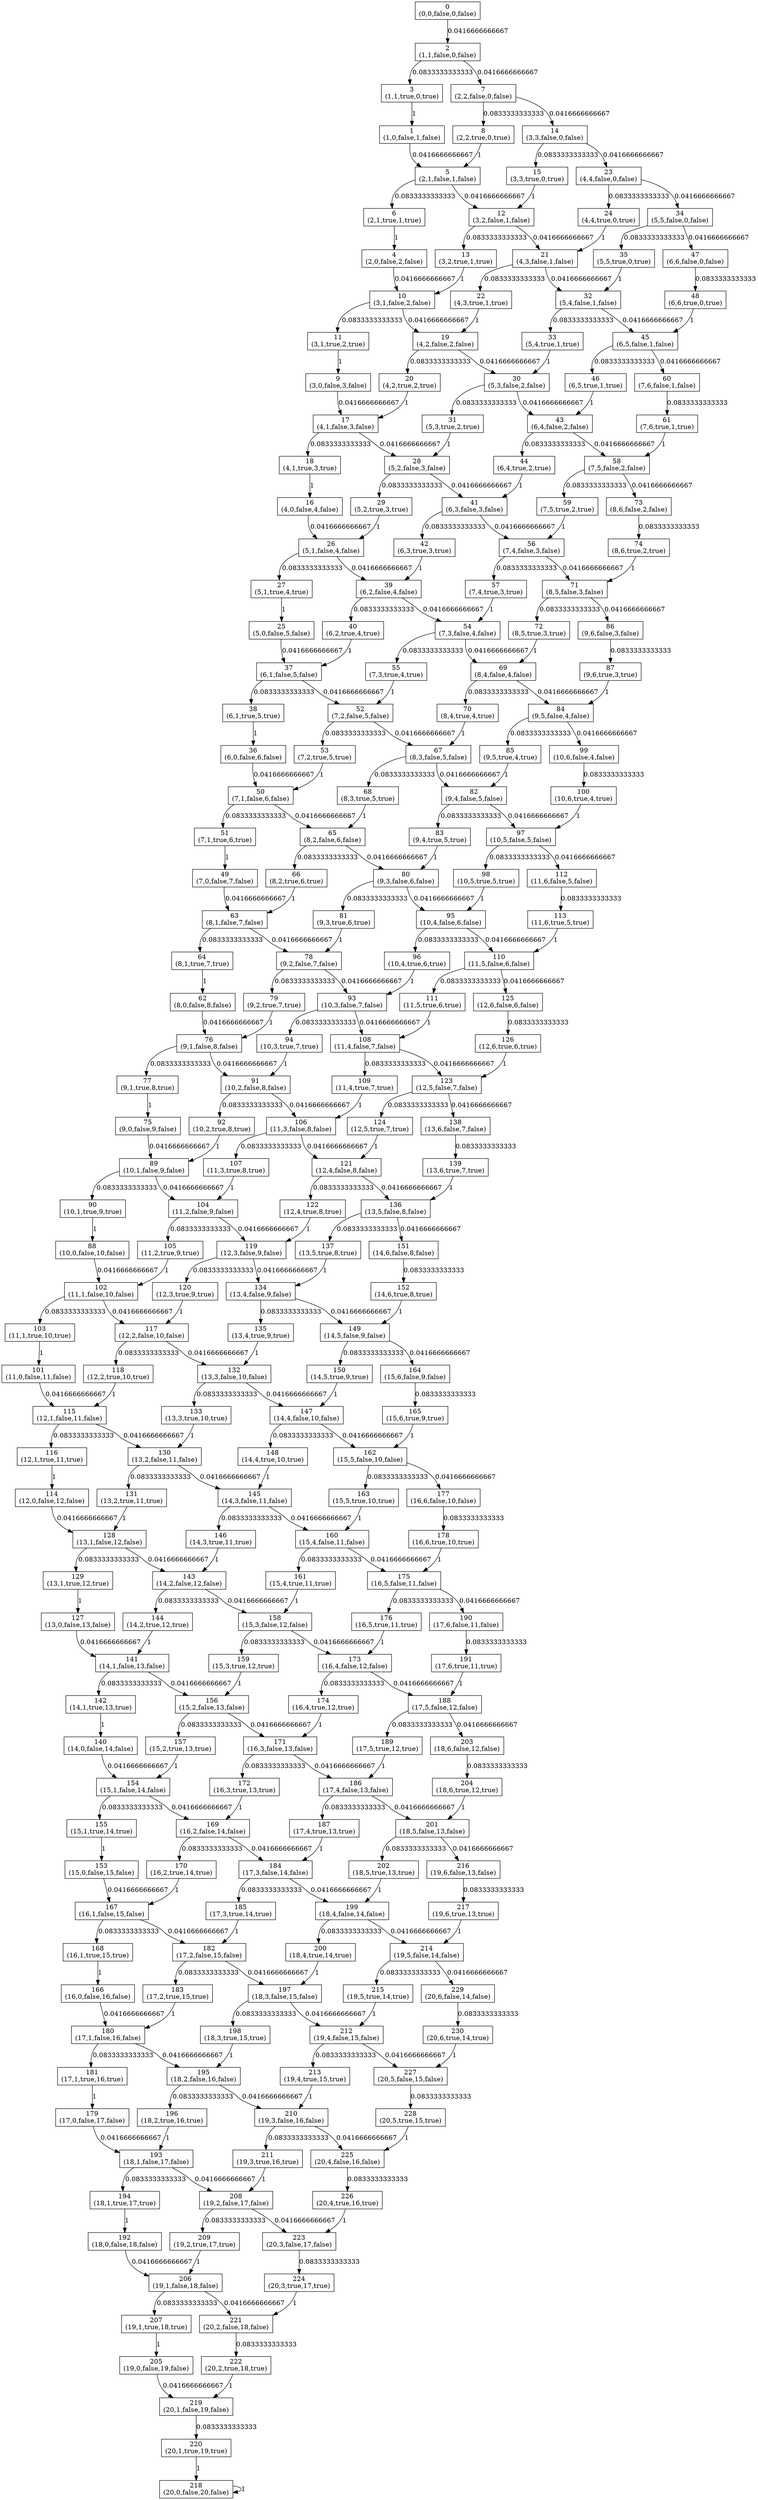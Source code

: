 digraph R {
node [shape=box];
0 -> 2 [ label="0.0416666666667" ];
1 -> 5 [ label="0.0416666666667" ];
2 -> 3 [ label="0.0833333333333" ];
2 -> 7 [ label="0.0416666666667" ];
3 -> 1 [ label="1" ];
4 -> 10 [ label="0.0416666666667" ];
5 -> 6 [ label="0.0833333333333" ];
5 -> 12 [ label="0.0416666666667" ];
6 -> 4 [ label="1" ];
7 -> 8 [ label="0.0833333333333" ];
7 -> 14 [ label="0.0416666666667" ];
8 -> 5 [ label="1" ];
9 -> 17 [ label="0.0416666666667" ];
10 -> 11 [ label="0.0833333333333" ];
10 -> 19 [ label="0.0416666666667" ];
11 -> 9 [ label="1" ];
12 -> 13 [ label="0.0833333333333" ];
12 -> 21 [ label="0.0416666666667" ];
13 -> 10 [ label="1" ];
14 -> 15 [ label="0.0833333333333" ];
14 -> 23 [ label="0.0416666666667" ];
15 -> 12 [ label="1" ];
16 -> 26 [ label="0.0416666666667" ];
17 -> 18 [ label="0.0833333333333" ];
17 -> 28 [ label="0.0416666666667" ];
18 -> 16 [ label="1" ];
19 -> 20 [ label="0.0833333333333" ];
19 -> 30 [ label="0.0416666666667" ];
20 -> 17 [ label="1" ];
21 -> 22 [ label="0.0833333333333" ];
21 -> 32 [ label="0.0416666666667" ];
22 -> 19 [ label="1" ];
23 -> 24 [ label="0.0833333333333" ];
23 -> 34 [ label="0.0416666666667" ];
24 -> 21 [ label="1" ];
25 -> 37 [ label="0.0416666666667" ];
26 -> 27 [ label="0.0833333333333" ];
26 -> 39 [ label="0.0416666666667" ];
27 -> 25 [ label="1" ];
28 -> 29 [ label="0.0833333333333" ];
28 -> 41 [ label="0.0416666666667" ];
29 -> 26 [ label="1" ];
30 -> 31 [ label="0.0833333333333" ];
30 -> 43 [ label="0.0416666666667" ];
31 -> 28 [ label="1" ];
32 -> 33 [ label="0.0833333333333" ];
32 -> 45 [ label="0.0416666666667" ];
33 -> 30 [ label="1" ];
34 -> 35 [ label="0.0833333333333" ];
34 -> 47 [ label="0.0416666666667" ];
35 -> 32 [ label="1" ];
36 -> 50 [ label="0.0416666666667" ];
37 -> 38 [ label="0.0833333333333" ];
37 -> 52 [ label="0.0416666666667" ];
38 -> 36 [ label="1" ];
39 -> 40 [ label="0.0833333333333" ];
39 -> 54 [ label="0.0416666666667" ];
40 -> 37 [ label="1" ];
41 -> 42 [ label="0.0833333333333" ];
41 -> 56 [ label="0.0416666666667" ];
42 -> 39 [ label="1" ];
43 -> 44 [ label="0.0833333333333" ];
43 -> 58 [ label="0.0416666666667" ];
44 -> 41 [ label="1" ];
45 -> 46 [ label="0.0833333333333" ];
45 -> 60 [ label="0.0416666666667" ];
46 -> 43 [ label="1" ];
47 -> 48 [ label="0.0833333333333" ];
48 -> 45 [ label="1" ];
49 -> 63 [ label="0.0416666666667" ];
50 -> 51 [ label="0.0833333333333" ];
50 -> 65 [ label="0.0416666666667" ];
51 -> 49 [ label="1" ];
52 -> 53 [ label="0.0833333333333" ];
52 -> 67 [ label="0.0416666666667" ];
53 -> 50 [ label="1" ];
54 -> 55 [ label="0.0833333333333" ];
54 -> 69 [ label="0.0416666666667" ];
55 -> 52 [ label="1" ];
56 -> 57 [ label="0.0833333333333" ];
56 -> 71 [ label="0.0416666666667" ];
57 -> 54 [ label="1" ];
58 -> 59 [ label="0.0833333333333" ];
58 -> 73 [ label="0.0416666666667" ];
59 -> 56 [ label="1" ];
60 -> 61 [ label="0.0833333333333" ];
61 -> 58 [ label="1" ];
62 -> 76 [ label="0.0416666666667" ];
63 -> 64 [ label="0.0833333333333" ];
63 -> 78 [ label="0.0416666666667" ];
64 -> 62 [ label="1" ];
65 -> 66 [ label="0.0833333333333" ];
65 -> 80 [ label="0.0416666666667" ];
66 -> 63 [ label="1" ];
67 -> 68 [ label="0.0833333333333" ];
67 -> 82 [ label="0.0416666666667" ];
68 -> 65 [ label="1" ];
69 -> 70 [ label="0.0833333333333" ];
69 -> 84 [ label="0.0416666666667" ];
70 -> 67 [ label="1" ];
71 -> 72 [ label="0.0833333333333" ];
71 -> 86 [ label="0.0416666666667" ];
72 -> 69 [ label="1" ];
73 -> 74 [ label="0.0833333333333" ];
74 -> 71 [ label="1" ];
75 -> 89 [ label="0.0416666666667" ];
76 -> 77 [ label="0.0833333333333" ];
76 -> 91 [ label="0.0416666666667" ];
77 -> 75 [ label="1" ];
78 -> 79 [ label="0.0833333333333" ];
78 -> 93 [ label="0.0416666666667" ];
79 -> 76 [ label="1" ];
80 -> 81 [ label="0.0833333333333" ];
80 -> 95 [ label="0.0416666666667" ];
81 -> 78 [ label="1" ];
82 -> 83 [ label="0.0833333333333" ];
82 -> 97 [ label="0.0416666666667" ];
83 -> 80 [ label="1" ];
84 -> 85 [ label="0.0833333333333" ];
84 -> 99 [ label="0.0416666666667" ];
85 -> 82 [ label="1" ];
86 -> 87 [ label="0.0833333333333" ];
87 -> 84 [ label="1" ];
88 -> 102 [ label="0.0416666666667" ];
89 -> 90 [ label="0.0833333333333" ];
89 -> 104 [ label="0.0416666666667" ];
90 -> 88 [ label="1" ];
91 -> 92 [ label="0.0833333333333" ];
91 -> 106 [ label="0.0416666666667" ];
92 -> 89 [ label="1" ];
93 -> 94 [ label="0.0833333333333" ];
93 -> 108 [ label="0.0416666666667" ];
94 -> 91 [ label="1" ];
95 -> 96 [ label="0.0833333333333" ];
95 -> 110 [ label="0.0416666666667" ];
96 -> 93 [ label="1" ];
97 -> 98 [ label="0.0833333333333" ];
97 -> 112 [ label="0.0416666666667" ];
98 -> 95 [ label="1" ];
99 -> 100 [ label="0.0833333333333" ];
100 -> 97 [ label="1" ];
101 -> 115 [ label="0.0416666666667" ];
102 -> 103 [ label="0.0833333333333" ];
102 -> 117 [ label="0.0416666666667" ];
103 -> 101 [ label="1" ];
104 -> 105 [ label="0.0833333333333" ];
104 -> 119 [ label="0.0416666666667" ];
105 -> 102 [ label="1" ];
106 -> 107 [ label="0.0833333333333" ];
106 -> 121 [ label="0.0416666666667" ];
107 -> 104 [ label="1" ];
108 -> 109 [ label="0.0833333333333" ];
108 -> 123 [ label="0.0416666666667" ];
109 -> 106 [ label="1" ];
110 -> 111 [ label="0.0833333333333" ];
110 -> 125 [ label="0.0416666666667" ];
111 -> 108 [ label="1" ];
112 -> 113 [ label="0.0833333333333" ];
113 -> 110 [ label="1" ];
114 -> 128 [ label="0.0416666666667" ];
115 -> 116 [ label="0.0833333333333" ];
115 -> 130 [ label="0.0416666666667" ];
116 -> 114 [ label="1" ];
117 -> 118 [ label="0.0833333333333" ];
117 -> 132 [ label="0.0416666666667" ];
118 -> 115 [ label="1" ];
119 -> 120 [ label="0.0833333333333" ];
119 -> 134 [ label="0.0416666666667" ];
120 -> 117 [ label="1" ];
121 -> 122 [ label="0.0833333333333" ];
121 -> 136 [ label="0.0416666666667" ];
122 -> 119 [ label="1" ];
123 -> 124 [ label="0.0833333333333" ];
123 -> 138 [ label="0.0416666666667" ];
124 -> 121 [ label="1" ];
125 -> 126 [ label="0.0833333333333" ];
126 -> 123 [ label="1" ];
127 -> 141 [ label="0.0416666666667" ];
128 -> 129 [ label="0.0833333333333" ];
128 -> 143 [ label="0.0416666666667" ];
129 -> 127 [ label="1" ];
130 -> 131 [ label="0.0833333333333" ];
130 -> 145 [ label="0.0416666666667" ];
131 -> 128 [ label="1" ];
132 -> 133 [ label="0.0833333333333" ];
132 -> 147 [ label="0.0416666666667" ];
133 -> 130 [ label="1" ];
134 -> 135 [ label="0.0833333333333" ];
134 -> 149 [ label="0.0416666666667" ];
135 -> 132 [ label="1" ];
136 -> 137 [ label="0.0833333333333" ];
136 -> 151 [ label="0.0416666666667" ];
137 -> 134 [ label="1" ];
138 -> 139 [ label="0.0833333333333" ];
139 -> 136 [ label="1" ];
140 -> 154 [ label="0.0416666666667" ];
141 -> 142 [ label="0.0833333333333" ];
141 -> 156 [ label="0.0416666666667" ];
142 -> 140 [ label="1" ];
143 -> 144 [ label="0.0833333333333" ];
143 -> 158 [ label="0.0416666666667" ];
144 -> 141 [ label="1" ];
145 -> 146 [ label="0.0833333333333" ];
145 -> 160 [ label="0.0416666666667" ];
146 -> 143 [ label="1" ];
147 -> 148 [ label="0.0833333333333" ];
147 -> 162 [ label="0.0416666666667" ];
148 -> 145 [ label="1" ];
149 -> 150 [ label="0.0833333333333" ];
149 -> 164 [ label="0.0416666666667" ];
150 -> 147 [ label="1" ];
151 -> 152 [ label="0.0833333333333" ];
152 -> 149 [ label="1" ];
153 -> 167 [ label="0.0416666666667" ];
154 -> 155 [ label="0.0833333333333" ];
154 -> 169 [ label="0.0416666666667" ];
155 -> 153 [ label="1" ];
156 -> 157 [ label="0.0833333333333" ];
156 -> 171 [ label="0.0416666666667" ];
157 -> 154 [ label="1" ];
158 -> 159 [ label="0.0833333333333" ];
158 -> 173 [ label="0.0416666666667" ];
159 -> 156 [ label="1" ];
160 -> 161 [ label="0.0833333333333" ];
160 -> 175 [ label="0.0416666666667" ];
161 -> 158 [ label="1" ];
162 -> 163 [ label="0.0833333333333" ];
162 -> 177 [ label="0.0416666666667" ];
163 -> 160 [ label="1" ];
164 -> 165 [ label="0.0833333333333" ];
165 -> 162 [ label="1" ];
166 -> 180 [ label="0.0416666666667" ];
167 -> 168 [ label="0.0833333333333" ];
167 -> 182 [ label="0.0416666666667" ];
168 -> 166 [ label="1" ];
169 -> 170 [ label="0.0833333333333" ];
169 -> 184 [ label="0.0416666666667" ];
170 -> 167 [ label="1" ];
171 -> 172 [ label="0.0833333333333" ];
171 -> 186 [ label="0.0416666666667" ];
172 -> 169 [ label="1" ];
173 -> 174 [ label="0.0833333333333" ];
173 -> 188 [ label="0.0416666666667" ];
174 -> 171 [ label="1" ];
175 -> 176 [ label="0.0833333333333" ];
175 -> 190 [ label="0.0416666666667" ];
176 -> 173 [ label="1" ];
177 -> 178 [ label="0.0833333333333" ];
178 -> 175 [ label="1" ];
179 -> 193 [ label="0.0416666666667" ];
180 -> 181 [ label="0.0833333333333" ];
180 -> 195 [ label="0.0416666666667" ];
181 -> 179 [ label="1" ];
182 -> 183 [ label="0.0833333333333" ];
182 -> 197 [ label="0.0416666666667" ];
183 -> 180 [ label="1" ];
184 -> 185 [ label="0.0833333333333" ];
184 -> 199 [ label="0.0416666666667" ];
185 -> 182 [ label="1" ];
186 -> 187 [ label="0.0833333333333" ];
186 -> 201 [ label="0.0416666666667" ];
187 -> 184 [ label="1" ];
188 -> 189 [ label="0.0833333333333" ];
188 -> 203 [ label="0.0416666666667" ];
189 -> 186 [ label="1" ];
190 -> 191 [ label="0.0833333333333" ];
191 -> 188 [ label="1" ];
192 -> 206 [ label="0.0416666666667" ];
193 -> 194 [ label="0.0833333333333" ];
193 -> 208 [ label="0.0416666666667" ];
194 -> 192 [ label="1" ];
195 -> 196 [ label="0.0833333333333" ];
195 -> 210 [ label="0.0416666666667" ];
196 -> 193 [ label="1" ];
197 -> 198 [ label="0.0833333333333" ];
197 -> 212 [ label="0.0416666666667" ];
198 -> 195 [ label="1" ];
199 -> 200 [ label="0.0833333333333" ];
199 -> 214 [ label="0.0416666666667" ];
200 -> 197 [ label="1" ];
201 -> 202 [ label="0.0833333333333" ];
201 -> 216 [ label="0.0416666666667" ];
202 -> 199 [ label="1" ];
203 -> 204 [ label="0.0833333333333" ];
204 -> 201 [ label="1" ];
205 -> 219 [ label="0.0416666666667" ];
206 -> 207 [ label="0.0833333333333" ];
206 -> 221 [ label="0.0416666666667" ];
207 -> 205 [ label="1" ];
208 -> 209 [ label="0.0833333333333" ];
208 -> 223 [ label="0.0416666666667" ];
209 -> 206 [ label="1" ];
210 -> 211 [ label="0.0833333333333" ];
210 -> 225 [ label="0.0416666666667" ];
211 -> 208 [ label="1" ];
212 -> 213 [ label="0.0833333333333" ];
212 -> 227 [ label="0.0416666666667" ];
213 -> 210 [ label="1" ];
214 -> 215 [ label="0.0833333333333" ];
214 -> 229 [ label="0.0416666666667" ];
215 -> 212 [ label="1" ];
216 -> 217 [ label="0.0833333333333" ];
217 -> 214 [ label="1" ];
218 -> 218 [ label="1" ];
219 -> 220 [ label="0.0833333333333" ];
220 -> 218 [ label="1" ];
221 -> 222 [ label="0.0833333333333" ];
222 -> 219 [ label="1" ];
223 -> 224 [ label="0.0833333333333" ];
224 -> 221 [ label="1" ];
225 -> 226 [ label="0.0833333333333" ];
226 -> 223 [ label="1" ];
227 -> 228 [ label="0.0833333333333" ];
228 -> 225 [ label="1" ];
229 -> 230 [ label="0.0833333333333" ];
230 -> 227 [ label="1" ];
0 [label="0\n(0,0,false,0,false)"];
1 [label="1\n(1,0,false,1,false)"];
2 [label="2\n(1,1,false,0,false)"];
3 [label="3\n(1,1,true,0,true)"];
4 [label="4\n(2,0,false,2,false)"];
5 [label="5\n(2,1,false,1,false)"];
6 [label="6\n(2,1,true,1,true)"];
7 [label="7\n(2,2,false,0,false)"];
8 [label="8\n(2,2,true,0,true)"];
9 [label="9\n(3,0,false,3,false)"];
10 [label="10\n(3,1,false,2,false)"];
11 [label="11\n(3,1,true,2,true)"];
12 [label="12\n(3,2,false,1,false)"];
13 [label="13\n(3,2,true,1,true)"];
14 [label="14\n(3,3,false,0,false)"];
15 [label="15\n(3,3,true,0,true)"];
16 [label="16\n(4,0,false,4,false)"];
17 [label="17\n(4,1,false,3,false)"];
18 [label="18\n(4,1,true,3,true)"];
19 [label="19\n(4,2,false,2,false)"];
20 [label="20\n(4,2,true,2,true)"];
21 [label="21\n(4,3,false,1,false)"];
22 [label="22\n(4,3,true,1,true)"];
23 [label="23\n(4,4,false,0,false)"];
24 [label="24\n(4,4,true,0,true)"];
25 [label="25\n(5,0,false,5,false)"];
26 [label="26\n(5,1,false,4,false)"];
27 [label="27\n(5,1,true,4,true)"];
28 [label="28\n(5,2,false,3,false)"];
29 [label="29\n(5,2,true,3,true)"];
30 [label="30\n(5,3,false,2,false)"];
31 [label="31\n(5,3,true,2,true)"];
32 [label="32\n(5,4,false,1,false)"];
33 [label="33\n(5,4,true,1,true)"];
34 [label="34\n(5,5,false,0,false)"];
35 [label="35\n(5,5,true,0,true)"];
36 [label="36\n(6,0,false,6,false)"];
37 [label="37\n(6,1,false,5,false)"];
38 [label="38\n(6,1,true,5,true)"];
39 [label="39\n(6,2,false,4,false)"];
40 [label="40\n(6,2,true,4,true)"];
41 [label="41\n(6,3,false,3,false)"];
42 [label="42\n(6,3,true,3,true)"];
43 [label="43\n(6,4,false,2,false)"];
44 [label="44\n(6,4,true,2,true)"];
45 [label="45\n(6,5,false,1,false)"];
46 [label="46\n(6,5,true,1,true)"];
47 [label="47\n(6,6,false,0,false)"];
48 [label="48\n(6,6,true,0,true)"];
49 [label="49\n(7,0,false,7,false)"];
50 [label="50\n(7,1,false,6,false)"];
51 [label="51\n(7,1,true,6,true)"];
52 [label="52\n(7,2,false,5,false)"];
53 [label="53\n(7,2,true,5,true)"];
54 [label="54\n(7,3,false,4,false)"];
55 [label="55\n(7,3,true,4,true)"];
56 [label="56\n(7,4,false,3,false)"];
57 [label="57\n(7,4,true,3,true)"];
58 [label="58\n(7,5,false,2,false)"];
59 [label="59\n(7,5,true,2,true)"];
60 [label="60\n(7,6,false,1,false)"];
61 [label="61\n(7,6,true,1,true)"];
62 [label="62\n(8,0,false,8,false)"];
63 [label="63\n(8,1,false,7,false)"];
64 [label="64\n(8,1,true,7,true)"];
65 [label="65\n(8,2,false,6,false)"];
66 [label="66\n(8,2,true,6,true)"];
67 [label="67\n(8,3,false,5,false)"];
68 [label="68\n(8,3,true,5,true)"];
69 [label="69\n(8,4,false,4,false)"];
70 [label="70\n(8,4,true,4,true)"];
71 [label="71\n(8,5,false,3,false)"];
72 [label="72\n(8,5,true,3,true)"];
73 [label="73\n(8,6,false,2,false)"];
74 [label="74\n(8,6,true,2,true)"];
75 [label="75\n(9,0,false,9,false)"];
76 [label="76\n(9,1,false,8,false)"];
77 [label="77\n(9,1,true,8,true)"];
78 [label="78\n(9,2,false,7,false)"];
79 [label="79\n(9,2,true,7,true)"];
80 [label="80\n(9,3,false,6,false)"];
81 [label="81\n(9,3,true,6,true)"];
82 [label="82\n(9,4,false,5,false)"];
83 [label="83\n(9,4,true,5,true)"];
84 [label="84\n(9,5,false,4,false)"];
85 [label="85\n(9,5,true,4,true)"];
86 [label="86\n(9,6,false,3,false)"];
87 [label="87\n(9,6,true,3,true)"];
88 [label="88\n(10,0,false,10,false)"];
89 [label="89\n(10,1,false,9,false)"];
90 [label="90\n(10,1,true,9,true)"];
91 [label="91\n(10,2,false,8,false)"];
92 [label="92\n(10,2,true,8,true)"];
93 [label="93\n(10,3,false,7,false)"];
94 [label="94\n(10,3,true,7,true)"];
95 [label="95\n(10,4,false,6,false)"];
96 [label="96\n(10,4,true,6,true)"];
97 [label="97\n(10,5,false,5,false)"];
98 [label="98\n(10,5,true,5,true)"];
99 [label="99\n(10,6,false,4,false)"];
100 [label="100\n(10,6,true,4,true)"];
101 [label="101\n(11,0,false,11,false)"];
102 [label="102\n(11,1,false,10,false)"];
103 [label="103\n(11,1,true,10,true)"];
104 [label="104\n(11,2,false,9,false)"];
105 [label="105\n(11,2,true,9,true)"];
106 [label="106\n(11,3,false,8,false)"];
107 [label="107\n(11,3,true,8,true)"];
108 [label="108\n(11,4,false,7,false)"];
109 [label="109\n(11,4,true,7,true)"];
110 [label="110\n(11,5,false,6,false)"];
111 [label="111\n(11,5,true,6,true)"];
112 [label="112\n(11,6,false,5,false)"];
113 [label="113\n(11,6,true,5,true)"];
114 [label="114\n(12,0,false,12,false)"];
115 [label="115\n(12,1,false,11,false)"];
116 [label="116\n(12,1,true,11,true)"];
117 [label="117\n(12,2,false,10,false)"];
118 [label="118\n(12,2,true,10,true)"];
119 [label="119\n(12,3,false,9,false)"];
120 [label="120\n(12,3,true,9,true)"];
121 [label="121\n(12,4,false,8,false)"];
122 [label="122\n(12,4,true,8,true)"];
123 [label="123\n(12,5,false,7,false)"];
124 [label="124\n(12,5,true,7,true)"];
125 [label="125\n(12,6,false,6,false)"];
126 [label="126\n(12,6,true,6,true)"];
127 [label="127\n(13,0,false,13,false)"];
128 [label="128\n(13,1,false,12,false)"];
129 [label="129\n(13,1,true,12,true)"];
130 [label="130\n(13,2,false,11,false)"];
131 [label="131\n(13,2,true,11,true)"];
132 [label="132\n(13,3,false,10,false)"];
133 [label="133\n(13,3,true,10,true)"];
134 [label="134\n(13,4,false,9,false)"];
135 [label="135\n(13,4,true,9,true)"];
136 [label="136\n(13,5,false,8,false)"];
137 [label="137\n(13,5,true,8,true)"];
138 [label="138\n(13,6,false,7,false)"];
139 [label="139\n(13,6,true,7,true)"];
140 [label="140\n(14,0,false,14,false)"];
141 [label="141\n(14,1,false,13,false)"];
142 [label="142\n(14,1,true,13,true)"];
143 [label="143\n(14,2,false,12,false)"];
144 [label="144\n(14,2,true,12,true)"];
145 [label="145\n(14,3,false,11,false)"];
146 [label="146\n(14,3,true,11,true)"];
147 [label="147\n(14,4,false,10,false)"];
148 [label="148\n(14,4,true,10,true)"];
149 [label="149\n(14,5,false,9,false)"];
150 [label="150\n(14,5,true,9,true)"];
151 [label="151\n(14,6,false,8,false)"];
152 [label="152\n(14,6,true,8,true)"];
153 [label="153\n(15,0,false,15,false)"];
154 [label="154\n(15,1,false,14,false)"];
155 [label="155\n(15,1,true,14,true)"];
156 [label="156\n(15,2,false,13,false)"];
157 [label="157\n(15,2,true,13,true)"];
158 [label="158\n(15,3,false,12,false)"];
159 [label="159\n(15,3,true,12,true)"];
160 [label="160\n(15,4,false,11,false)"];
161 [label="161\n(15,4,true,11,true)"];
162 [label="162\n(15,5,false,10,false)"];
163 [label="163\n(15,5,true,10,true)"];
164 [label="164\n(15,6,false,9,false)"];
165 [label="165\n(15,6,true,9,true)"];
166 [label="166\n(16,0,false,16,false)"];
167 [label="167\n(16,1,false,15,false)"];
168 [label="168\n(16,1,true,15,true)"];
169 [label="169\n(16,2,false,14,false)"];
170 [label="170\n(16,2,true,14,true)"];
171 [label="171\n(16,3,false,13,false)"];
172 [label="172\n(16,3,true,13,true)"];
173 [label="173\n(16,4,false,12,false)"];
174 [label="174\n(16,4,true,12,true)"];
175 [label="175\n(16,5,false,11,false)"];
176 [label="176\n(16,5,true,11,true)"];
177 [label="177\n(16,6,false,10,false)"];
178 [label="178\n(16,6,true,10,true)"];
179 [label="179\n(17,0,false,17,false)"];
180 [label="180\n(17,1,false,16,false)"];
181 [label="181\n(17,1,true,16,true)"];
182 [label="182\n(17,2,false,15,false)"];
183 [label="183\n(17,2,true,15,true)"];
184 [label="184\n(17,3,false,14,false)"];
185 [label="185\n(17,3,true,14,true)"];
186 [label="186\n(17,4,false,13,false)"];
187 [label="187\n(17,4,true,13,true)"];
188 [label="188\n(17,5,false,12,false)"];
189 [label="189\n(17,5,true,12,true)"];
190 [label="190\n(17,6,false,11,false)"];
191 [label="191\n(17,6,true,11,true)"];
192 [label="192\n(18,0,false,18,false)"];
193 [label="193\n(18,1,false,17,false)"];
194 [label="194\n(18,1,true,17,true)"];
195 [label="195\n(18,2,false,16,false)"];
196 [label="196\n(18,2,true,16,true)"];
197 [label="197\n(18,3,false,15,false)"];
198 [label="198\n(18,3,true,15,true)"];
199 [label="199\n(18,4,false,14,false)"];
200 [label="200\n(18,4,true,14,true)"];
201 [label="201\n(18,5,false,13,false)"];
202 [label="202\n(18,5,true,13,true)"];
203 [label="203\n(18,6,false,12,false)"];
204 [label="204\n(18,6,true,12,true)"];
205 [label="205\n(19,0,false,19,false)"];
206 [label="206\n(19,1,false,18,false)"];
207 [label="207\n(19,1,true,18,true)"];
208 [label="208\n(19,2,false,17,false)"];
209 [label="209\n(19,2,true,17,true)"];
210 [label="210\n(19,3,false,16,false)"];
211 [label="211\n(19,3,true,16,true)"];
212 [label="212\n(19,4,false,15,false)"];
213 [label="213\n(19,4,true,15,true)"];
214 [label="214\n(19,5,false,14,false)"];
215 [label="215\n(19,5,true,14,true)"];
216 [label="216\n(19,6,false,13,false)"];
217 [label="217\n(19,6,true,13,true)"];
218 [label="218\n(20,0,false,20,false)"];
219 [label="219\n(20,1,false,19,false)"];
220 [label="220\n(20,1,true,19,true)"];
221 [label="221\n(20,2,false,18,false)"];
222 [label="222\n(20,2,true,18,true)"];
223 [label="223\n(20,3,false,17,false)"];
224 [label="224\n(20,3,true,17,true)"];
225 [label="225\n(20,4,false,16,false)"];
226 [label="226\n(20,4,true,16,true)"];
227 [label="227\n(20,5,false,15,false)"];
228 [label="228\n(20,5,true,15,true)"];
229 [label="229\n(20,6,false,14,false)"];
230 [label="230\n(20,6,true,14,true)"];
}
